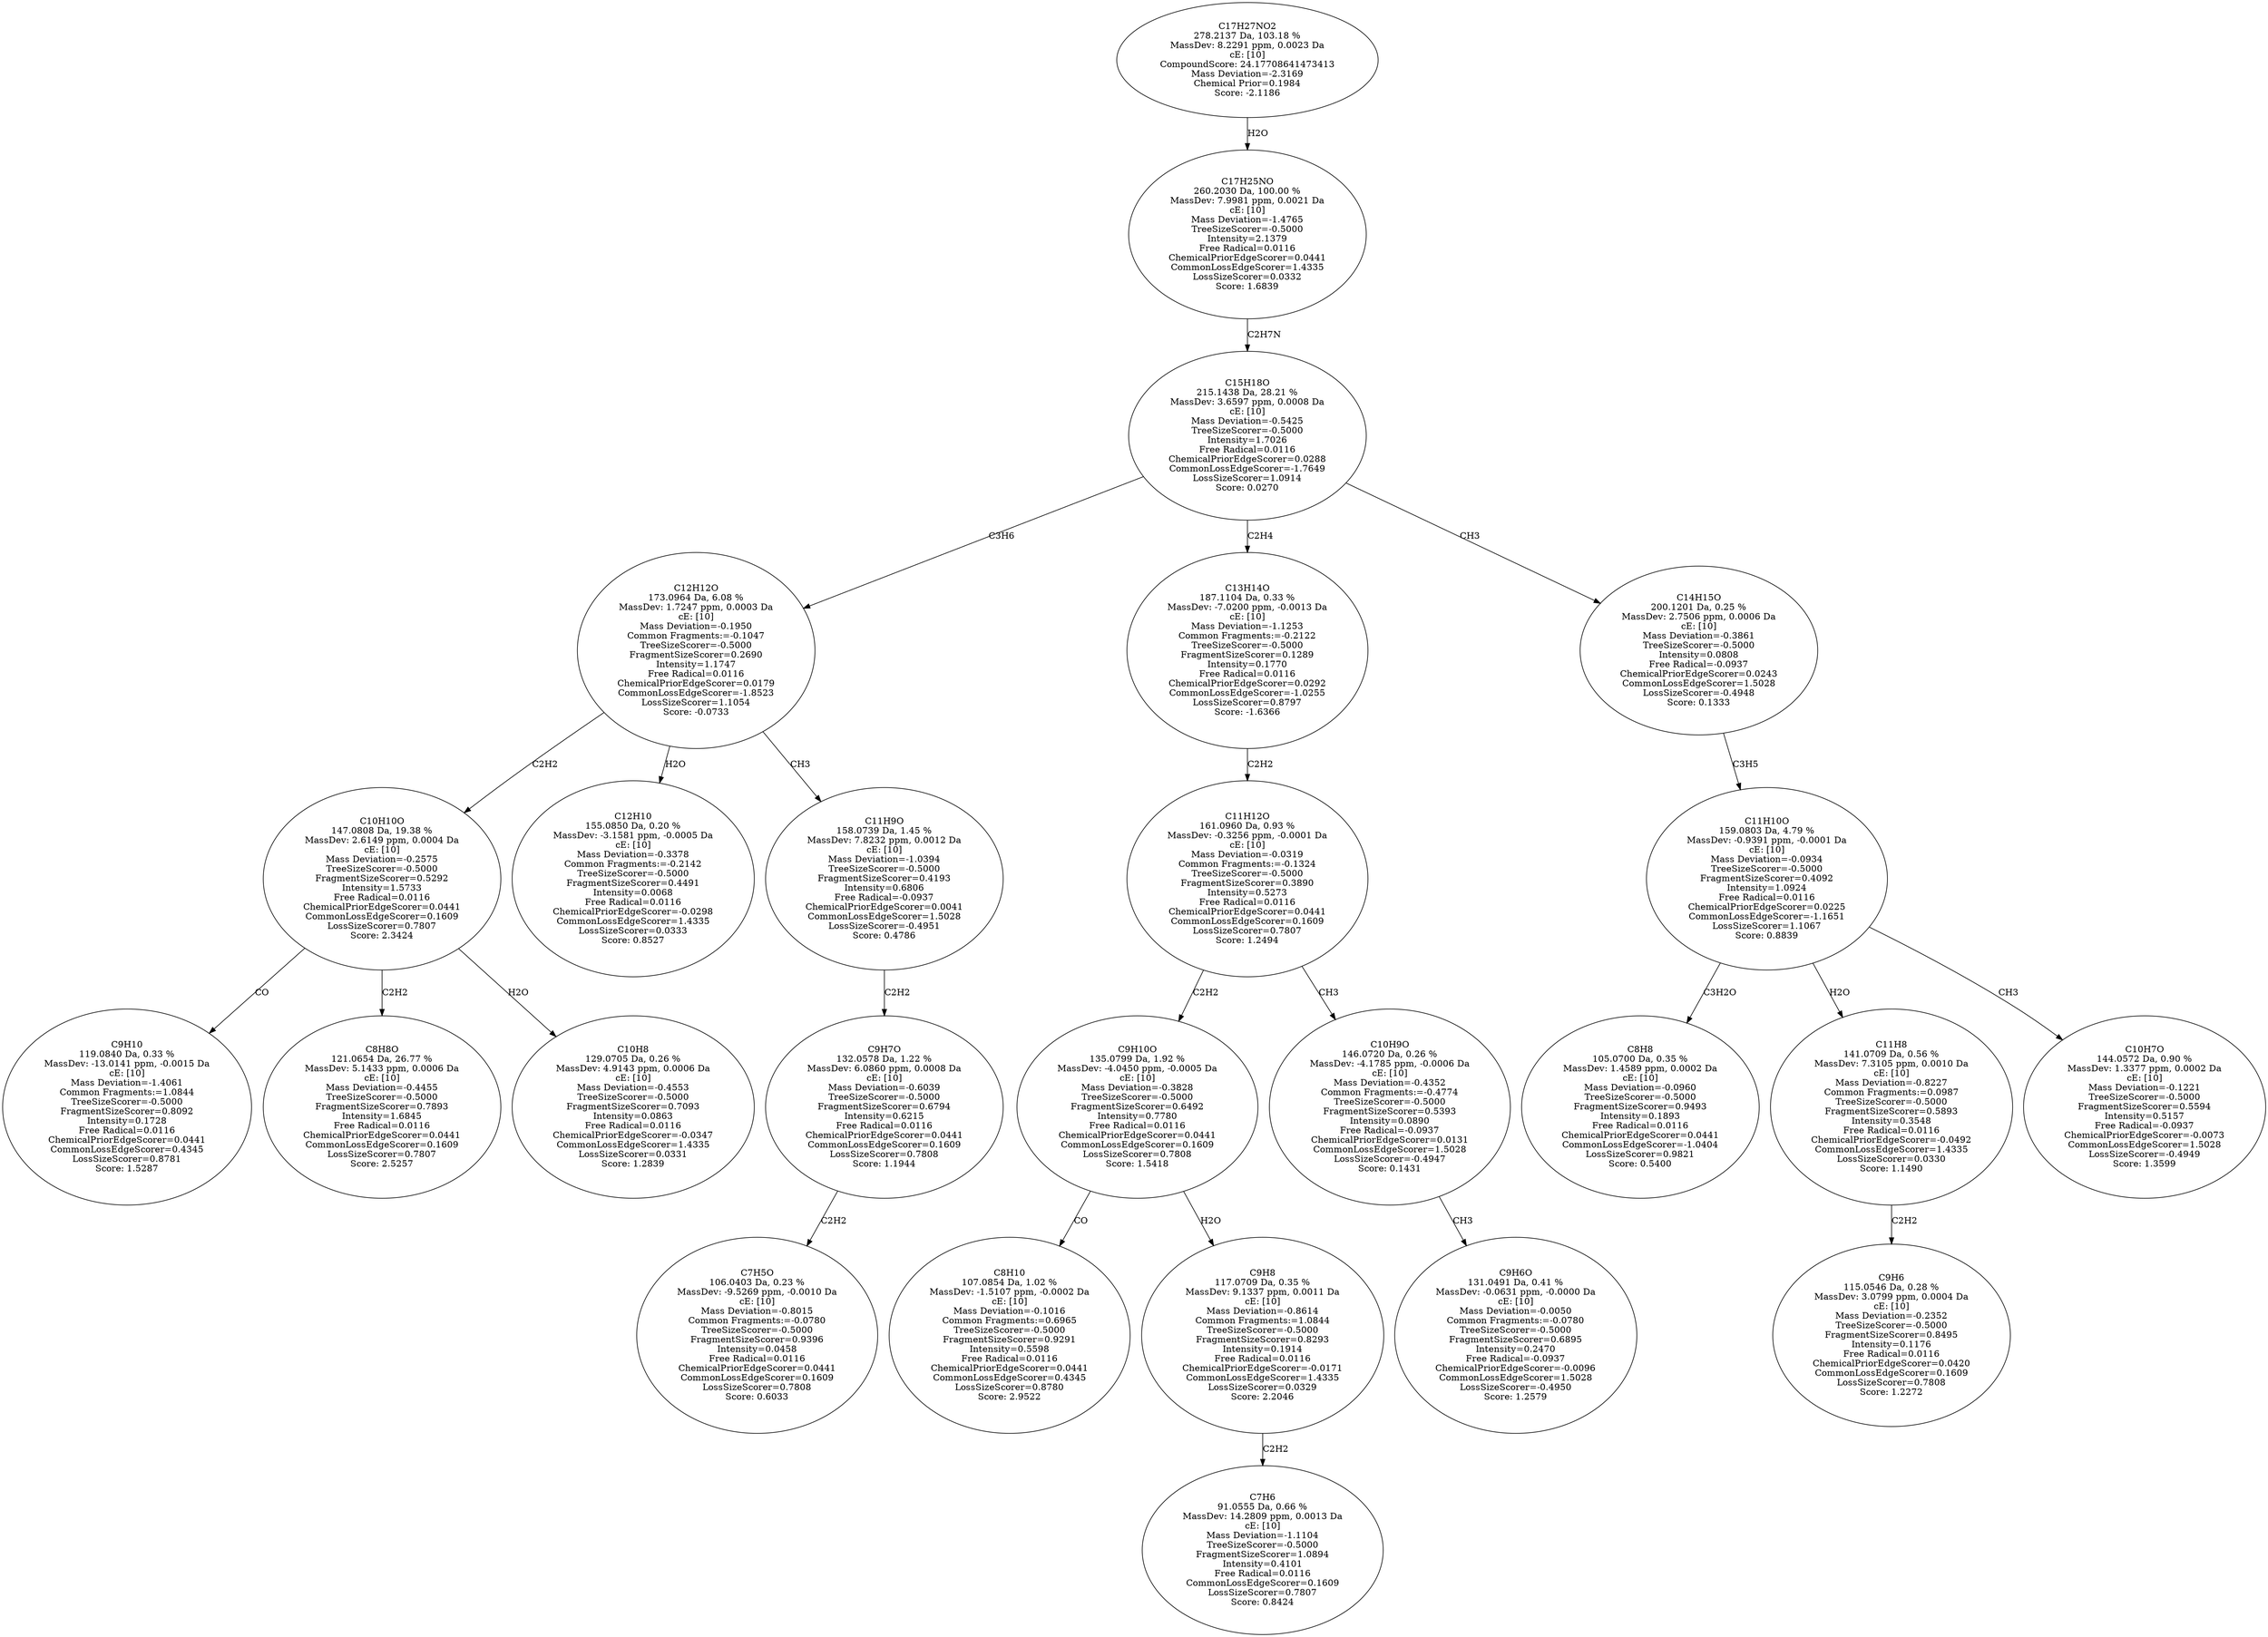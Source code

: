 strict digraph {
v1 [label="C9H10\n119.0840 Da, 0.33 %\nMassDev: -13.0141 ppm, -0.0015 Da\ncE: [10]\nMass Deviation=-1.4061\nCommon Fragments:=1.0844\nTreeSizeScorer=-0.5000\nFragmentSizeScorer=0.8092\nIntensity=0.1728\nFree Radical=0.0116\nChemicalPriorEdgeScorer=0.0441\nCommonLossEdgeScorer=0.4345\nLossSizeScorer=0.8781\nScore: 1.5287"];
v2 [label="C8H8O\n121.0654 Da, 26.77 %\nMassDev: 5.1433 ppm, 0.0006 Da\ncE: [10]\nMass Deviation=-0.4455\nTreeSizeScorer=-0.5000\nFragmentSizeScorer=0.7893\nIntensity=1.6845\nFree Radical=0.0116\nChemicalPriorEdgeScorer=0.0441\nCommonLossEdgeScorer=0.1609\nLossSizeScorer=0.7807\nScore: 2.5257"];
v3 [label="C10H8\n129.0705 Da, 0.26 %\nMassDev: 4.9143 ppm, 0.0006 Da\ncE: [10]\nMass Deviation=-0.4553\nTreeSizeScorer=-0.5000\nFragmentSizeScorer=0.7093\nIntensity=0.0863\nFree Radical=0.0116\nChemicalPriorEdgeScorer=-0.0347\nCommonLossEdgeScorer=1.4335\nLossSizeScorer=0.0331\nScore: 1.2839"];
v4 [label="C10H10O\n147.0808 Da, 19.38 %\nMassDev: 2.6149 ppm, 0.0004 Da\ncE: [10]\nMass Deviation=-0.2575\nTreeSizeScorer=-0.5000\nFragmentSizeScorer=0.5292\nIntensity=1.5733\nFree Radical=0.0116\nChemicalPriorEdgeScorer=0.0441\nCommonLossEdgeScorer=0.1609\nLossSizeScorer=0.7807\nScore: 2.3424"];
v5 [label="C12H10\n155.0850 Da, 0.20 %\nMassDev: -3.1581 ppm, -0.0005 Da\ncE: [10]\nMass Deviation=-0.3378\nCommon Fragments:=-0.2142\nTreeSizeScorer=-0.5000\nFragmentSizeScorer=0.4491\nIntensity=0.0068\nFree Radical=0.0116\nChemicalPriorEdgeScorer=-0.0298\nCommonLossEdgeScorer=1.4335\nLossSizeScorer=0.0333\nScore: 0.8527"];
v6 [label="C7H5O\n106.0403 Da, 0.23 %\nMassDev: -9.5269 ppm, -0.0010 Da\ncE: [10]\nMass Deviation=-0.8015\nCommon Fragments:=-0.0780\nTreeSizeScorer=-0.5000\nFragmentSizeScorer=0.9396\nIntensity=0.0458\nFree Radical=0.0116\nChemicalPriorEdgeScorer=0.0441\nCommonLossEdgeScorer=0.1609\nLossSizeScorer=0.7808\nScore: 0.6033"];
v7 [label="C9H7O\n132.0578 Da, 1.22 %\nMassDev: 6.0860 ppm, 0.0008 Da\ncE: [10]\nMass Deviation=-0.6039\nTreeSizeScorer=-0.5000\nFragmentSizeScorer=0.6794\nIntensity=0.6215\nFree Radical=0.0116\nChemicalPriorEdgeScorer=0.0441\nCommonLossEdgeScorer=0.1609\nLossSizeScorer=0.7808\nScore: 1.1944"];
v8 [label="C11H9O\n158.0739 Da, 1.45 %\nMassDev: 7.8232 ppm, 0.0012 Da\ncE: [10]\nMass Deviation=-1.0394\nTreeSizeScorer=-0.5000\nFragmentSizeScorer=0.4193\nIntensity=0.6806\nFree Radical=-0.0937\nChemicalPriorEdgeScorer=0.0041\nCommonLossEdgeScorer=1.5028\nLossSizeScorer=-0.4951\nScore: 0.4786"];
v9 [label="C12H12O\n173.0964 Da, 6.08 %\nMassDev: 1.7247 ppm, 0.0003 Da\ncE: [10]\nMass Deviation=-0.1950\nCommon Fragments:=-0.1047\nTreeSizeScorer=-0.5000\nFragmentSizeScorer=0.2690\nIntensity=1.1747\nFree Radical=0.0116\nChemicalPriorEdgeScorer=0.0179\nCommonLossEdgeScorer=-1.8523\nLossSizeScorer=1.1054\nScore: -0.0733"];
v10 [label="C8H10\n107.0854 Da, 1.02 %\nMassDev: -1.5107 ppm, -0.0002 Da\ncE: [10]\nMass Deviation=-0.1016\nCommon Fragments:=0.6965\nTreeSizeScorer=-0.5000\nFragmentSizeScorer=0.9291\nIntensity=0.5598\nFree Radical=0.0116\nChemicalPriorEdgeScorer=0.0441\nCommonLossEdgeScorer=0.4345\nLossSizeScorer=0.8780\nScore: 2.9522"];
v11 [label="C7H6\n91.0555 Da, 0.66 %\nMassDev: 14.2809 ppm, 0.0013 Da\ncE: [10]\nMass Deviation=-1.1104\nTreeSizeScorer=-0.5000\nFragmentSizeScorer=1.0894\nIntensity=0.4101\nFree Radical=0.0116\nCommonLossEdgeScorer=0.1609\nLossSizeScorer=0.7807\nScore: 0.8424"];
v12 [label="C9H8\n117.0709 Da, 0.35 %\nMassDev: 9.1337 ppm, 0.0011 Da\ncE: [10]\nMass Deviation=-0.8614\nCommon Fragments:=1.0844\nTreeSizeScorer=-0.5000\nFragmentSizeScorer=0.8293\nIntensity=0.1914\nFree Radical=0.0116\nChemicalPriorEdgeScorer=-0.0171\nCommonLossEdgeScorer=1.4335\nLossSizeScorer=0.0329\nScore: 2.2046"];
v13 [label="C9H10O\n135.0799 Da, 1.92 %\nMassDev: -4.0450 ppm, -0.0005 Da\ncE: [10]\nMass Deviation=-0.3828\nTreeSizeScorer=-0.5000\nFragmentSizeScorer=0.6492\nIntensity=0.7780\nFree Radical=0.0116\nChemicalPriorEdgeScorer=0.0441\nCommonLossEdgeScorer=0.1609\nLossSizeScorer=0.7808\nScore: 1.5418"];
v14 [label="C9H6O\n131.0491 Da, 0.41 %\nMassDev: -0.0631 ppm, -0.0000 Da\ncE: [10]\nMass Deviation=-0.0050\nCommon Fragments:=-0.0780\nTreeSizeScorer=-0.5000\nFragmentSizeScorer=0.6895\nIntensity=0.2470\nFree Radical=-0.0937\nChemicalPriorEdgeScorer=-0.0096\nCommonLossEdgeScorer=1.5028\nLossSizeScorer=-0.4950\nScore: 1.2579"];
v15 [label="C10H9O\n146.0720 Da, 0.26 %\nMassDev: -4.1785 ppm, -0.0006 Da\ncE: [10]\nMass Deviation=-0.4352\nCommon Fragments:=-0.4774\nTreeSizeScorer=-0.5000\nFragmentSizeScorer=0.5393\nIntensity=0.0890\nFree Radical=-0.0937\nChemicalPriorEdgeScorer=0.0131\nCommonLossEdgeScorer=1.5028\nLossSizeScorer=-0.4947\nScore: 0.1431"];
v16 [label="C11H12O\n161.0960 Da, 0.93 %\nMassDev: -0.3256 ppm, -0.0001 Da\ncE: [10]\nMass Deviation=-0.0319\nCommon Fragments:=-0.1324\nTreeSizeScorer=-0.5000\nFragmentSizeScorer=0.3890\nIntensity=0.5273\nFree Radical=0.0116\nChemicalPriorEdgeScorer=0.0441\nCommonLossEdgeScorer=0.1609\nLossSizeScorer=0.7807\nScore: 1.2494"];
v17 [label="C13H14O\n187.1104 Da, 0.33 %\nMassDev: -7.0200 ppm, -0.0013 Da\ncE: [10]\nMass Deviation=-1.1253\nCommon Fragments:=-0.2122\nTreeSizeScorer=-0.5000\nFragmentSizeScorer=0.1289\nIntensity=0.1770\nFree Radical=0.0116\nChemicalPriorEdgeScorer=0.0292\nCommonLossEdgeScorer=-1.0255\nLossSizeScorer=0.8797\nScore: -1.6366"];
v18 [label="C8H8\n105.0700 Da, 0.35 %\nMassDev: 1.4589 ppm, 0.0002 Da\ncE: [10]\nMass Deviation=-0.0960\nTreeSizeScorer=-0.5000\nFragmentSizeScorer=0.9493\nIntensity=0.1893\nFree Radical=0.0116\nChemicalPriorEdgeScorer=0.0441\nCommonLossEdgeScorer=-1.0404\nLossSizeScorer=0.9821\nScore: 0.5400"];
v19 [label="C9H6\n115.0546 Da, 0.28 %\nMassDev: 3.0799 ppm, 0.0004 Da\ncE: [10]\nMass Deviation=-0.2352\nTreeSizeScorer=-0.5000\nFragmentSizeScorer=0.8495\nIntensity=0.1176\nFree Radical=0.0116\nChemicalPriorEdgeScorer=0.0420\nCommonLossEdgeScorer=0.1609\nLossSizeScorer=0.7808\nScore: 1.2272"];
v20 [label="C11H8\n141.0709 Da, 0.56 %\nMassDev: 7.3105 ppm, 0.0010 Da\ncE: [10]\nMass Deviation=-0.8227\nCommon Fragments:=0.0987\nTreeSizeScorer=-0.5000\nFragmentSizeScorer=0.5893\nIntensity=0.3548\nFree Radical=0.0116\nChemicalPriorEdgeScorer=-0.0492\nCommonLossEdgeScorer=1.4335\nLossSizeScorer=0.0330\nScore: 1.1490"];
v21 [label="C10H7O\n144.0572 Da, 0.90 %\nMassDev: 1.3377 ppm, 0.0002 Da\ncE: [10]\nMass Deviation=-0.1221\nTreeSizeScorer=-0.5000\nFragmentSizeScorer=0.5594\nIntensity=0.5157\nFree Radical=-0.0937\nChemicalPriorEdgeScorer=-0.0073\nCommonLossEdgeScorer=1.5028\nLossSizeScorer=-0.4949\nScore: 1.3599"];
v22 [label="C11H10O\n159.0803 Da, 4.79 %\nMassDev: -0.9391 ppm, -0.0001 Da\ncE: [10]\nMass Deviation=-0.0934\nTreeSizeScorer=-0.5000\nFragmentSizeScorer=0.4092\nIntensity=1.0924\nFree Radical=0.0116\nChemicalPriorEdgeScorer=0.0225\nCommonLossEdgeScorer=-1.1651\nLossSizeScorer=1.1067\nScore: 0.8839"];
v23 [label="C14H15O\n200.1201 Da, 0.25 %\nMassDev: 2.7506 ppm, 0.0006 Da\ncE: [10]\nMass Deviation=-0.3861\nTreeSizeScorer=-0.5000\nIntensity=0.0808\nFree Radical=-0.0937\nChemicalPriorEdgeScorer=0.0243\nCommonLossEdgeScorer=1.5028\nLossSizeScorer=-0.4948\nScore: 0.1333"];
v24 [label="C15H18O\n215.1438 Da, 28.21 %\nMassDev: 3.6597 ppm, 0.0008 Da\ncE: [10]\nMass Deviation=-0.5425\nTreeSizeScorer=-0.5000\nIntensity=1.7026\nFree Radical=0.0116\nChemicalPriorEdgeScorer=0.0288\nCommonLossEdgeScorer=-1.7649\nLossSizeScorer=1.0914\nScore: 0.0270"];
v25 [label="C17H25NO\n260.2030 Da, 100.00 %\nMassDev: 7.9981 ppm, 0.0021 Da\ncE: [10]\nMass Deviation=-1.4765\nTreeSizeScorer=-0.5000\nIntensity=2.1379\nFree Radical=0.0116\nChemicalPriorEdgeScorer=0.0441\nCommonLossEdgeScorer=1.4335\nLossSizeScorer=0.0332\nScore: 1.6839"];
v26 [label="C17H27NO2\n278.2137 Da, 103.18 %\nMassDev: 8.2291 ppm, 0.0023 Da\ncE: [10]\nCompoundScore: 24.17708641473413\nMass Deviation=-2.3169\nChemical Prior=0.1984\nScore: -2.1186"];
v4 -> v1 [label="CO"];
v4 -> v2 [label="C2H2"];
v4 -> v3 [label="H2O"];
v9 -> v4 [label="C2H2"];
v9 -> v5 [label="H2O"];
v7 -> v6 [label="C2H2"];
v8 -> v7 [label="C2H2"];
v9 -> v8 [label="CH3"];
v24 -> v9 [label="C3H6"];
v13 -> v10 [label="CO"];
v12 -> v11 [label="C2H2"];
v13 -> v12 [label="H2O"];
v16 -> v13 [label="C2H2"];
v15 -> v14 [label="CH3"];
v16 -> v15 [label="CH3"];
v17 -> v16 [label="C2H2"];
v24 -> v17 [label="C2H4"];
v22 -> v18 [label="C3H2O"];
v20 -> v19 [label="C2H2"];
v22 -> v20 [label="H2O"];
v22 -> v21 [label="CH3"];
v23 -> v22 [label="C3H5"];
v24 -> v23 [label="CH3"];
v25 -> v24 [label="C2H7N"];
v26 -> v25 [label="H2O"];
}